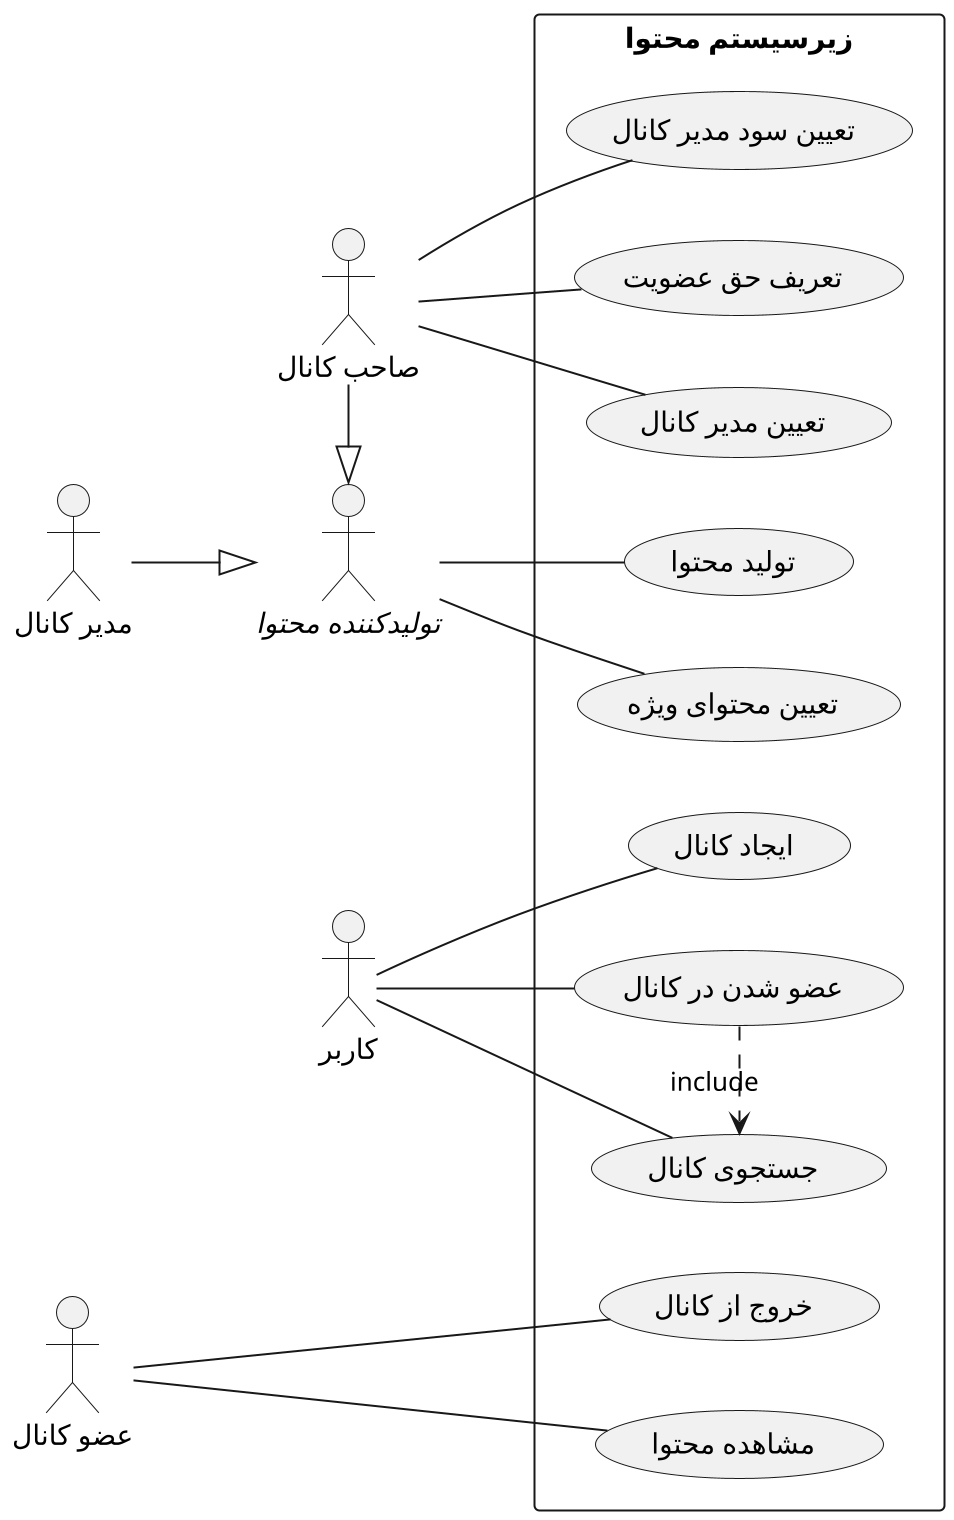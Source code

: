 @startuml content_subsystem
scale 2
left to right direction
skinparam defaultFontName B Nazanin

rectangle "زیرسیستم محتوا"{
    usecase "عضو شدن در کانال" as join
    usecase "مشاهده محتوا" as see
    usecase "ایجاد کانال" as start
    usecase "تولید محتوا" as create
    usecase "تعیین محتوای ویژه" as specialize
    usecase "تعریف حق عضویت" as fee
    usecase "تعیین مدیر کانال" as raise
    usecase "تعیین سود مدیر کانال" as salary
    usecase "خروج از کانال" as delete
    usecase "جستجوی کانال" as search
}

actor "کاربر" as user
actor "عضو کانال" as member
actor "//تولیدکننده محتوا//" as producer
actor "مدیر کانال" as admin
actor "صاحب کانال" as owner

admin --|> producer
owner -|> producer

user -- join
user -- search
member --- see
member --- delete
user -- start
producer -- create
producer -- specialize
owner -- fee
owner -- raise
owner -- salary

join .> search :include

@enduml